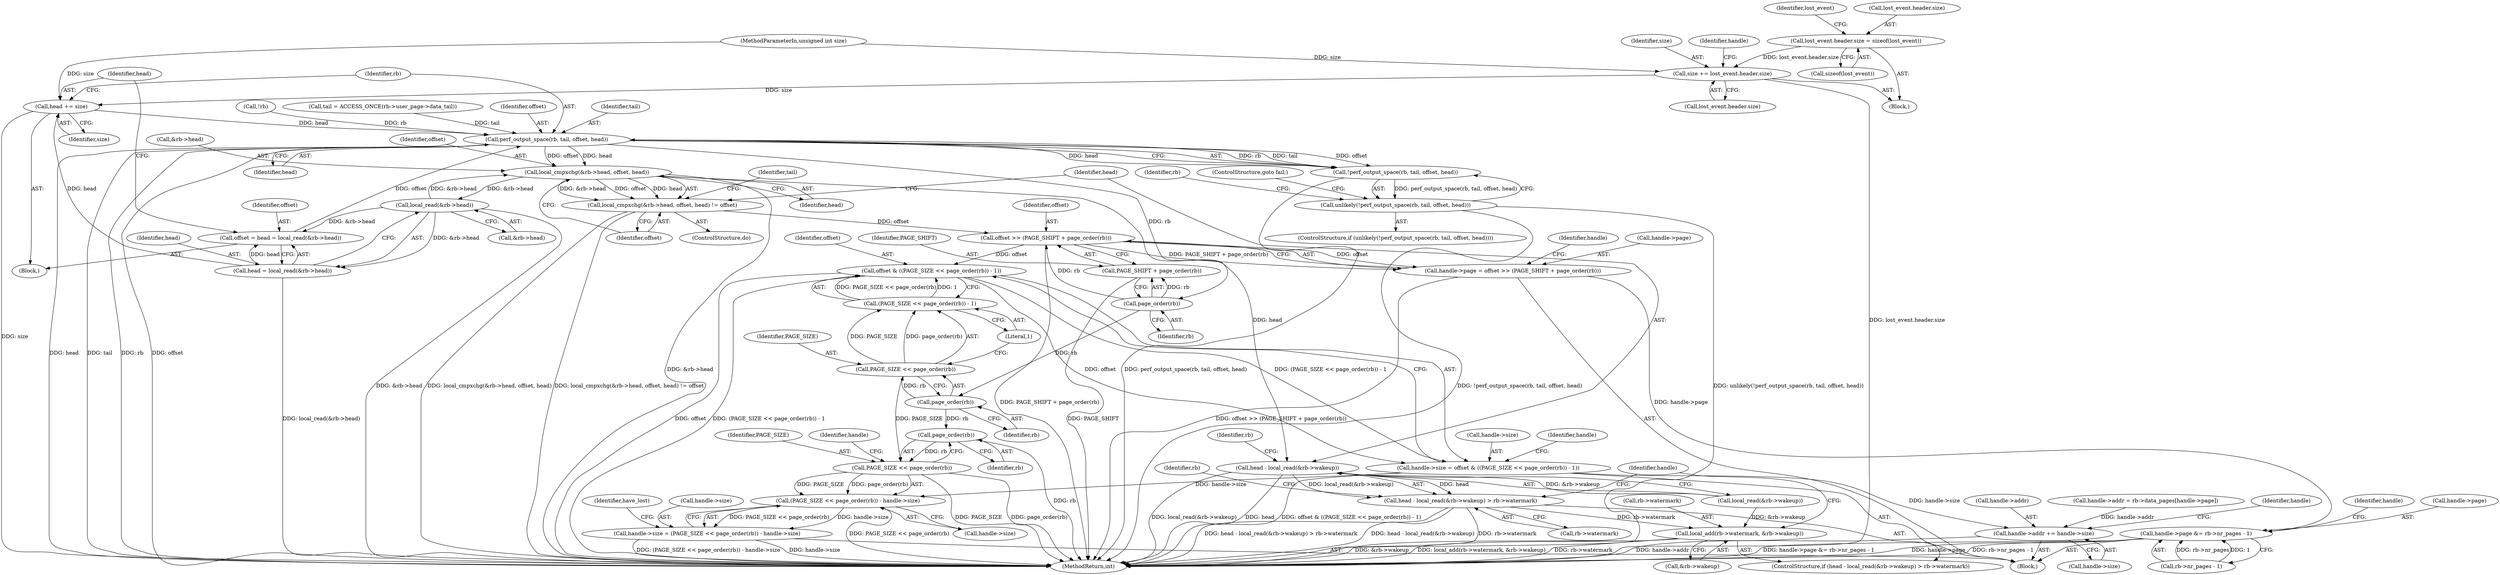 digraph "0_linux_a8b0ca17b80e92faab46ee7179ba9e99ccb61233_68@API" {
"1000166" [label="(Call,lost_event.header.size = sizeof(lost_event))"];
"1000182" [label="(Call,size += lost_event.header.size)"];
"1000211" [label="(Call,head += size)"];
"1000217" [label="(Call,perf_output_space(rb, tail, offset, head))"];
"1000216" [label="(Call,!perf_output_space(rb, tail, offset, head))"];
"1000215" [label="(Call,unlikely(!perf_output_space(rb, tail, offset, head)))"];
"1000224" [label="(Call,local_cmpxchg(&rb->head, offset, head))"];
"1000206" [label="(Call,local_read(&rb->head))"];
"1000202" [label="(Call,offset = head = local_read(&rb->head))"];
"1000204" [label="(Call,head = local_read(&rb->head))"];
"1000223" [label="(Call,local_cmpxchg(&rb->head, offset, head) != offset)"];
"1000256" [label="(Call,offset >> (PAGE_SHIFT + page_order(rb)))"];
"1000252" [label="(Call,handle->page = offset >> (PAGE_SHIFT + page_order(rb)))"];
"1000262" [label="(Call,handle->page &= rb->nr_pages - 1)"];
"1000275" [label="(Call,offset & ((PAGE_SIZE << page_order(rb)) - 1))"];
"1000271" [label="(Call,handle->size = offset & ((PAGE_SIZE << page_order(rb)) - 1))"];
"1000294" [label="(Call,handle->addr += handle->size)"];
"1000305" [label="(Call,(PAGE_SIZE << page_order(rb)) - handle->size)"];
"1000301" [label="(Call,handle->size = (PAGE_SIZE << page_order(rb)) - handle->size)"];
"1000234" [label="(Call,head - local_read(&rb->wakeup))"];
"1000233" [label="(Call,head - local_read(&rb->wakeup) > rb->watermark)"];
"1000244" [label="(Call,local_add(rb->watermark, &rb->wakeup))"];
"1000260" [label="(Call,page_order(rb))"];
"1000258" [label="(Call,PAGE_SHIFT + page_order(rb))"];
"1000280" [label="(Call,page_order(rb))"];
"1000278" [label="(Call,PAGE_SIZE << page_order(rb))"];
"1000277" [label="(Call,(PAGE_SIZE << page_order(rb)) - 1)"];
"1000306" [label="(Call,PAGE_SIZE << page_order(rb))"];
"1000308" [label="(Call,page_order(rb))"];
"1000224" [label="(Call,local_cmpxchg(&rb->head, offset, head))"];
"1000204" [label="(Call,head = local_read(&rb->head))"];
"1000227" [label="(Identifier,rb)"];
"1000283" [label="(Call,handle->addr = rb->data_pages[handle->page])"];
"1000177" [label="(Identifier,lost_event)"];
"1000241" [label="(Call,rb->watermark)"];
"1000275" [label="(Call,offset & ((PAGE_SIZE << page_order(rb)) - 1))"];
"1000279" [label="(Identifier,PAGE_SIZE)"];
"1000277" [label="(Call,(PAGE_SIZE << page_order(rb)) - 1)"];
"1000252" [label="(Call,handle->page = offset >> (PAGE_SHIFT + page_order(rb)))"];
"1000203" [label="(Identifier,offset)"];
"1000264" [label="(Identifier,handle)"];
"1000166" [label="(Call,lost_event.header.size = sizeof(lost_event))"];
"1000257" [label="(Identifier,offset)"];
"1000272" [label="(Call,handle->size)"];
"1000183" [label="(Identifier,size)"];
"1000302" [label="(Call,handle->size)"];
"1000213" [label="(Identifier,size)"];
"1000233" [label="(Call,head - local_read(&rb->wakeup) > rb->watermark)"];
"1000301" [label="(Call,handle->size = (PAGE_SIZE << page_order(rb)) - handle->size)"];
"1000260" [label="(Call,page_order(rb))"];
"1000298" [label="(Call,handle->size)"];
"1000132" [label="(Call,!rb)"];
"1000225" [label="(Call,&rb->head)"];
"1000308" [label="(Call,page_order(rb))"];
"1000172" [label="(Call,sizeof(lost_event))"];
"1000246" [label="(Identifier,rb)"];
"1000222" [label="(ControlStructure,goto fail;)"];
"1000165" [label="(Block,)"];
"1000258" [label="(Call,PAGE_SHIFT + page_order(rb))"];
"1000194" [label="(Identifier,tail)"];
"1000253" [label="(Call,handle->page)"];
"1000212" [label="(Identifier,head)"];
"1000230" [label="(Identifier,head)"];
"1000191" [label="(ControlStructure,do)"];
"1000261" [label="(Identifier,rb)"];
"1000105" [label="(MethodParameterIn,unsigned int size)"];
"1000217" [label="(Call,perf_output_space(rb, tail, offset, head))"];
"1000229" [label="(Identifier,offset)"];
"1000259" [label="(Identifier,PAGE_SHIFT)"];
"1000107" [label="(Block,)"];
"1000235" [label="(Identifier,head)"];
"1000306" [label="(Call,PAGE_SIZE << page_order(rb))"];
"1000245" [label="(Call,rb->watermark)"];
"1000242" [label="(Identifier,rb)"];
"1000282" [label="(Literal,1)"];
"1000303" [label="(Identifier,handle)"];
"1000232" [label="(ControlStructure,if (head - local_read(&rb->wakeup) > rb->watermark))"];
"1000305" [label="(Call,(PAGE_SIZE << page_order(rb)) - handle->size)"];
"1000216" [label="(Call,!perf_output_space(rb, tail, offset, head))"];
"1000263" [label="(Call,handle->page)"];
"1000190" [label="(Identifier,handle)"];
"1000254" [label="(Identifier,handle)"];
"1000285" [label="(Identifier,handle)"];
"1000184" [label="(Call,lost_event.header.size)"];
"1000309" [label="(Identifier,rb)"];
"1000314" [label="(Identifier,have_lost)"];
"1000266" [label="(Call,rb->nr_pages - 1)"];
"1000211" [label="(Call,head += size)"];
"1000234" [label="(Call,head - local_read(&rb->wakeup))"];
"1000248" [label="(Call,&rb->wakeup)"];
"1000244" [label="(Call,local_add(rb->watermark, &rb->wakeup))"];
"1000271" [label="(Call,handle->size = offset & ((PAGE_SIZE << page_order(rb)) - 1))"];
"1000223" [label="(Call,local_cmpxchg(&rb->head, offset, head) != offset)"];
"1000193" [label="(Call,tail = ACCESS_ONCE(rb->user_page->data_tail))"];
"1000276" [label="(Identifier,offset)"];
"1000207" [label="(Call,&rb->head)"];
"1000262" [label="(Call,handle->page &= rb->nr_pages - 1)"];
"1000294" [label="(Call,handle->addr += handle->size)"];
"1000192" [label="(Block,)"];
"1000280" [label="(Call,page_order(rb))"];
"1000220" [label="(Identifier,offset)"];
"1000218" [label="(Identifier,rb)"];
"1000295" [label="(Call,handle->addr)"];
"1000182" [label="(Call,size += lost_event.header.size)"];
"1000256" [label="(Call,offset >> (PAGE_SHIFT + page_order(rb)))"];
"1000219" [label="(Identifier,tail)"];
"1000214" [label="(ControlStructure,if (unlikely(!perf_output_space(rb, tail, offset, head))))"];
"1000311" [label="(Identifier,handle)"];
"1000281" [label="(Identifier,rb)"];
"1000205" [label="(Identifier,head)"];
"1000236" [label="(Call,local_read(&rb->wakeup))"];
"1000370" [label="(MethodReturn,int)"];
"1000273" [label="(Identifier,handle)"];
"1000221" [label="(Identifier,head)"];
"1000231" [label="(Identifier,offset)"];
"1000215" [label="(Call,unlikely(!perf_output_space(rb, tail, offset, head)))"];
"1000206" [label="(Call,local_read(&rb->head))"];
"1000278" [label="(Call,PAGE_SIZE << page_order(rb))"];
"1000307" [label="(Identifier,PAGE_SIZE)"];
"1000202" [label="(Call,offset = head = local_read(&rb->head))"];
"1000167" [label="(Call,lost_event.header.size)"];
"1000310" [label="(Call,handle->size)"];
"1000166" -> "1000165"  [label="AST: "];
"1000166" -> "1000172"  [label="CFG: "];
"1000167" -> "1000166"  [label="AST: "];
"1000172" -> "1000166"  [label="AST: "];
"1000177" -> "1000166"  [label="CFG: "];
"1000166" -> "1000182"  [label="DDG: lost_event.header.size"];
"1000182" -> "1000165"  [label="AST: "];
"1000182" -> "1000184"  [label="CFG: "];
"1000183" -> "1000182"  [label="AST: "];
"1000184" -> "1000182"  [label="AST: "];
"1000190" -> "1000182"  [label="CFG: "];
"1000182" -> "1000370"  [label="DDG: lost_event.header.size"];
"1000105" -> "1000182"  [label="DDG: size"];
"1000182" -> "1000211"  [label="DDG: size"];
"1000211" -> "1000192"  [label="AST: "];
"1000211" -> "1000213"  [label="CFG: "];
"1000212" -> "1000211"  [label="AST: "];
"1000213" -> "1000211"  [label="AST: "];
"1000218" -> "1000211"  [label="CFG: "];
"1000211" -> "1000370"  [label="DDG: size"];
"1000105" -> "1000211"  [label="DDG: size"];
"1000204" -> "1000211"  [label="DDG: head"];
"1000211" -> "1000217"  [label="DDG: head"];
"1000217" -> "1000216"  [label="AST: "];
"1000217" -> "1000221"  [label="CFG: "];
"1000218" -> "1000217"  [label="AST: "];
"1000219" -> "1000217"  [label="AST: "];
"1000220" -> "1000217"  [label="AST: "];
"1000221" -> "1000217"  [label="AST: "];
"1000216" -> "1000217"  [label="CFG: "];
"1000217" -> "1000370"  [label="DDG: head"];
"1000217" -> "1000370"  [label="DDG: tail"];
"1000217" -> "1000370"  [label="DDG: rb"];
"1000217" -> "1000370"  [label="DDG: offset"];
"1000217" -> "1000216"  [label="DDG: rb"];
"1000217" -> "1000216"  [label="DDG: tail"];
"1000217" -> "1000216"  [label="DDG: offset"];
"1000217" -> "1000216"  [label="DDG: head"];
"1000132" -> "1000217"  [label="DDG: rb"];
"1000193" -> "1000217"  [label="DDG: tail"];
"1000202" -> "1000217"  [label="DDG: offset"];
"1000217" -> "1000224"  [label="DDG: offset"];
"1000217" -> "1000224"  [label="DDG: head"];
"1000217" -> "1000260"  [label="DDG: rb"];
"1000216" -> "1000215"  [label="AST: "];
"1000215" -> "1000216"  [label="CFG: "];
"1000216" -> "1000370"  [label="DDG: perf_output_space(rb, tail, offset, head)"];
"1000216" -> "1000215"  [label="DDG: perf_output_space(rb, tail, offset, head)"];
"1000215" -> "1000214"  [label="AST: "];
"1000227" -> "1000215"  [label="CFG: "];
"1000222" -> "1000215"  [label="CFG: "];
"1000215" -> "1000370"  [label="DDG: !perf_output_space(rb, tail, offset, head)"];
"1000215" -> "1000370"  [label="DDG: unlikely(!perf_output_space(rb, tail, offset, head))"];
"1000224" -> "1000223"  [label="AST: "];
"1000224" -> "1000230"  [label="CFG: "];
"1000225" -> "1000224"  [label="AST: "];
"1000229" -> "1000224"  [label="AST: "];
"1000230" -> "1000224"  [label="AST: "];
"1000231" -> "1000224"  [label="CFG: "];
"1000224" -> "1000370"  [label="DDG: &rb->head"];
"1000224" -> "1000206"  [label="DDG: &rb->head"];
"1000224" -> "1000223"  [label="DDG: &rb->head"];
"1000224" -> "1000223"  [label="DDG: offset"];
"1000224" -> "1000223"  [label="DDG: head"];
"1000206" -> "1000224"  [label="DDG: &rb->head"];
"1000224" -> "1000234"  [label="DDG: head"];
"1000206" -> "1000204"  [label="AST: "];
"1000206" -> "1000207"  [label="CFG: "];
"1000207" -> "1000206"  [label="AST: "];
"1000204" -> "1000206"  [label="CFG: "];
"1000206" -> "1000370"  [label="DDG: &rb->head"];
"1000206" -> "1000202"  [label="DDG: &rb->head"];
"1000206" -> "1000204"  [label="DDG: &rb->head"];
"1000202" -> "1000192"  [label="AST: "];
"1000202" -> "1000204"  [label="CFG: "];
"1000203" -> "1000202"  [label="AST: "];
"1000204" -> "1000202"  [label="AST: "];
"1000212" -> "1000202"  [label="CFG: "];
"1000204" -> "1000202"  [label="DDG: head"];
"1000205" -> "1000204"  [label="AST: "];
"1000204" -> "1000370"  [label="DDG: local_read(&rb->head)"];
"1000223" -> "1000191"  [label="AST: "];
"1000223" -> "1000231"  [label="CFG: "];
"1000231" -> "1000223"  [label="AST: "];
"1000194" -> "1000223"  [label="CFG: "];
"1000235" -> "1000223"  [label="CFG: "];
"1000223" -> "1000370"  [label="DDG: local_cmpxchg(&rb->head, offset, head) != offset"];
"1000223" -> "1000370"  [label="DDG: local_cmpxchg(&rb->head, offset, head)"];
"1000223" -> "1000256"  [label="DDG: offset"];
"1000256" -> "1000252"  [label="AST: "];
"1000256" -> "1000258"  [label="CFG: "];
"1000257" -> "1000256"  [label="AST: "];
"1000258" -> "1000256"  [label="AST: "];
"1000252" -> "1000256"  [label="CFG: "];
"1000256" -> "1000370"  [label="DDG: PAGE_SHIFT + page_order(rb)"];
"1000256" -> "1000252"  [label="DDG: offset"];
"1000256" -> "1000252"  [label="DDG: PAGE_SHIFT + page_order(rb)"];
"1000260" -> "1000256"  [label="DDG: rb"];
"1000256" -> "1000275"  [label="DDG: offset"];
"1000252" -> "1000107"  [label="AST: "];
"1000253" -> "1000252"  [label="AST: "];
"1000264" -> "1000252"  [label="CFG: "];
"1000252" -> "1000370"  [label="DDG: offset >> (PAGE_SHIFT + page_order(rb))"];
"1000252" -> "1000262"  [label="DDG: handle->page"];
"1000262" -> "1000107"  [label="AST: "];
"1000262" -> "1000266"  [label="CFG: "];
"1000263" -> "1000262"  [label="AST: "];
"1000266" -> "1000262"  [label="AST: "];
"1000273" -> "1000262"  [label="CFG: "];
"1000262" -> "1000370"  [label="DDG: handle->page &= rb->nr_pages - 1"];
"1000262" -> "1000370"  [label="DDG: handle->page"];
"1000262" -> "1000370"  [label="DDG: rb->nr_pages - 1"];
"1000266" -> "1000262"  [label="DDG: rb->nr_pages"];
"1000266" -> "1000262"  [label="DDG: 1"];
"1000275" -> "1000271"  [label="AST: "];
"1000275" -> "1000277"  [label="CFG: "];
"1000276" -> "1000275"  [label="AST: "];
"1000277" -> "1000275"  [label="AST: "];
"1000271" -> "1000275"  [label="CFG: "];
"1000275" -> "1000370"  [label="DDG: offset"];
"1000275" -> "1000370"  [label="DDG: (PAGE_SIZE << page_order(rb)) - 1"];
"1000275" -> "1000271"  [label="DDG: offset"];
"1000275" -> "1000271"  [label="DDG: (PAGE_SIZE << page_order(rb)) - 1"];
"1000277" -> "1000275"  [label="DDG: PAGE_SIZE << page_order(rb)"];
"1000277" -> "1000275"  [label="DDG: 1"];
"1000271" -> "1000107"  [label="AST: "];
"1000272" -> "1000271"  [label="AST: "];
"1000285" -> "1000271"  [label="CFG: "];
"1000271" -> "1000370"  [label="DDG: offset & ((PAGE_SIZE << page_order(rb)) - 1)"];
"1000271" -> "1000294"  [label="DDG: handle->size"];
"1000271" -> "1000305"  [label="DDG: handle->size"];
"1000294" -> "1000107"  [label="AST: "];
"1000294" -> "1000298"  [label="CFG: "];
"1000295" -> "1000294"  [label="AST: "];
"1000298" -> "1000294"  [label="AST: "];
"1000303" -> "1000294"  [label="CFG: "];
"1000294" -> "1000370"  [label="DDG: handle->addr"];
"1000283" -> "1000294"  [label="DDG: handle->addr"];
"1000305" -> "1000301"  [label="AST: "];
"1000305" -> "1000310"  [label="CFG: "];
"1000306" -> "1000305"  [label="AST: "];
"1000310" -> "1000305"  [label="AST: "];
"1000301" -> "1000305"  [label="CFG: "];
"1000305" -> "1000370"  [label="DDG: PAGE_SIZE << page_order(rb)"];
"1000305" -> "1000301"  [label="DDG: PAGE_SIZE << page_order(rb)"];
"1000305" -> "1000301"  [label="DDG: handle->size"];
"1000306" -> "1000305"  [label="DDG: PAGE_SIZE"];
"1000306" -> "1000305"  [label="DDG: page_order(rb)"];
"1000301" -> "1000107"  [label="AST: "];
"1000302" -> "1000301"  [label="AST: "];
"1000314" -> "1000301"  [label="CFG: "];
"1000301" -> "1000370"  [label="DDG: (PAGE_SIZE << page_order(rb)) - handle->size"];
"1000301" -> "1000370"  [label="DDG: handle->size"];
"1000234" -> "1000233"  [label="AST: "];
"1000234" -> "1000236"  [label="CFG: "];
"1000235" -> "1000234"  [label="AST: "];
"1000236" -> "1000234"  [label="AST: "];
"1000242" -> "1000234"  [label="CFG: "];
"1000234" -> "1000370"  [label="DDG: local_read(&rb->wakeup)"];
"1000234" -> "1000370"  [label="DDG: head"];
"1000234" -> "1000233"  [label="DDG: head"];
"1000234" -> "1000233"  [label="DDG: local_read(&rb->wakeup)"];
"1000236" -> "1000234"  [label="DDG: &rb->wakeup"];
"1000233" -> "1000232"  [label="AST: "];
"1000233" -> "1000241"  [label="CFG: "];
"1000241" -> "1000233"  [label="AST: "];
"1000246" -> "1000233"  [label="CFG: "];
"1000254" -> "1000233"  [label="CFG: "];
"1000233" -> "1000370"  [label="DDG: head - local_read(&rb->wakeup) > rb->watermark"];
"1000233" -> "1000370"  [label="DDG: head - local_read(&rb->wakeup)"];
"1000233" -> "1000370"  [label="DDG: rb->watermark"];
"1000233" -> "1000244"  [label="DDG: rb->watermark"];
"1000244" -> "1000232"  [label="AST: "];
"1000244" -> "1000248"  [label="CFG: "];
"1000245" -> "1000244"  [label="AST: "];
"1000248" -> "1000244"  [label="AST: "];
"1000254" -> "1000244"  [label="CFG: "];
"1000244" -> "1000370"  [label="DDG: &rb->wakeup"];
"1000244" -> "1000370"  [label="DDG: local_add(rb->watermark, &rb->wakeup)"];
"1000244" -> "1000370"  [label="DDG: rb->watermark"];
"1000236" -> "1000244"  [label="DDG: &rb->wakeup"];
"1000260" -> "1000258"  [label="AST: "];
"1000260" -> "1000261"  [label="CFG: "];
"1000261" -> "1000260"  [label="AST: "];
"1000258" -> "1000260"  [label="CFG: "];
"1000260" -> "1000258"  [label="DDG: rb"];
"1000260" -> "1000280"  [label="DDG: rb"];
"1000259" -> "1000258"  [label="AST: "];
"1000258" -> "1000370"  [label="DDG: PAGE_SHIFT"];
"1000280" -> "1000278"  [label="AST: "];
"1000280" -> "1000281"  [label="CFG: "];
"1000281" -> "1000280"  [label="AST: "];
"1000278" -> "1000280"  [label="CFG: "];
"1000280" -> "1000278"  [label="DDG: rb"];
"1000280" -> "1000308"  [label="DDG: rb"];
"1000278" -> "1000277"  [label="AST: "];
"1000279" -> "1000278"  [label="AST: "];
"1000282" -> "1000278"  [label="CFG: "];
"1000278" -> "1000277"  [label="DDG: PAGE_SIZE"];
"1000278" -> "1000277"  [label="DDG: page_order(rb)"];
"1000278" -> "1000306"  [label="DDG: PAGE_SIZE"];
"1000277" -> "1000282"  [label="CFG: "];
"1000282" -> "1000277"  [label="AST: "];
"1000306" -> "1000308"  [label="CFG: "];
"1000307" -> "1000306"  [label="AST: "];
"1000308" -> "1000306"  [label="AST: "];
"1000311" -> "1000306"  [label="CFG: "];
"1000306" -> "1000370"  [label="DDG: PAGE_SIZE"];
"1000306" -> "1000370"  [label="DDG: page_order(rb)"];
"1000308" -> "1000306"  [label="DDG: rb"];
"1000308" -> "1000309"  [label="CFG: "];
"1000309" -> "1000308"  [label="AST: "];
"1000308" -> "1000370"  [label="DDG: rb"];
}
